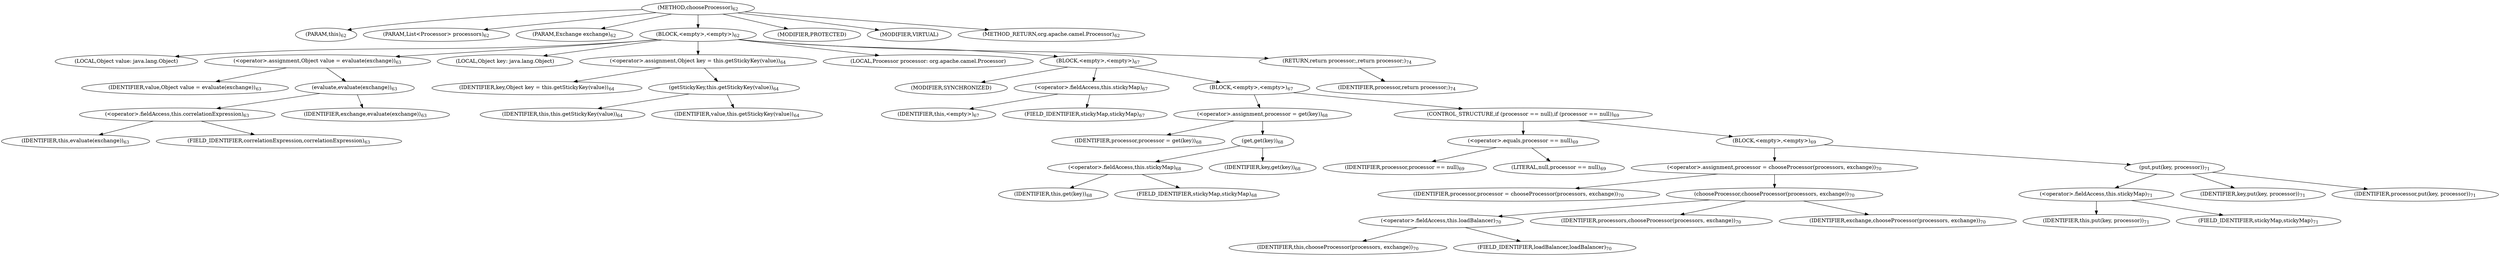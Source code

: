 digraph "chooseProcessor" {  
"132" [label = <(METHOD,chooseProcessor)<SUB>62</SUB>> ]
"15" [label = <(PARAM,this)<SUB>62</SUB>> ]
"133" [label = <(PARAM,List&lt;Processor&gt; processors)<SUB>62</SUB>> ]
"134" [label = <(PARAM,Exchange exchange)<SUB>62</SUB>> ]
"135" [label = <(BLOCK,&lt;empty&gt;,&lt;empty&gt;)<SUB>62</SUB>> ]
"136" [label = <(LOCAL,Object value: java.lang.Object)> ]
"137" [label = <(&lt;operator&gt;.assignment,Object value = evaluate(exchange))<SUB>63</SUB>> ]
"138" [label = <(IDENTIFIER,value,Object value = evaluate(exchange))<SUB>63</SUB>> ]
"139" [label = <(evaluate,evaluate(exchange))<SUB>63</SUB>> ]
"140" [label = <(&lt;operator&gt;.fieldAccess,this.correlationExpression)<SUB>63</SUB>> ]
"141" [label = <(IDENTIFIER,this,evaluate(exchange))<SUB>63</SUB>> ]
"142" [label = <(FIELD_IDENTIFIER,correlationExpression,correlationExpression)<SUB>63</SUB>> ]
"143" [label = <(IDENTIFIER,exchange,evaluate(exchange))<SUB>63</SUB>> ]
"144" [label = <(LOCAL,Object key: java.lang.Object)> ]
"145" [label = <(&lt;operator&gt;.assignment,Object key = this.getStickyKey(value))<SUB>64</SUB>> ]
"146" [label = <(IDENTIFIER,key,Object key = this.getStickyKey(value))<SUB>64</SUB>> ]
"147" [label = <(getStickyKey,this.getStickyKey(value))<SUB>64</SUB>> ]
"14" [label = <(IDENTIFIER,this,this.getStickyKey(value))<SUB>64</SUB>> ]
"148" [label = <(IDENTIFIER,value,this.getStickyKey(value))<SUB>64</SUB>> ]
"149" [label = <(LOCAL,Processor processor: org.apache.camel.Processor)> ]
"150" [label = <(BLOCK,&lt;empty&gt;,&lt;empty&gt;)<SUB>67</SUB>> ]
"151" [label = <(MODIFIER,SYNCHRONIZED)> ]
"152" [label = <(&lt;operator&gt;.fieldAccess,this.stickyMap)<SUB>67</SUB>> ]
"153" [label = <(IDENTIFIER,this,&lt;empty&gt;)<SUB>67</SUB>> ]
"154" [label = <(FIELD_IDENTIFIER,stickyMap,stickyMap)<SUB>67</SUB>> ]
"155" [label = <(BLOCK,&lt;empty&gt;,&lt;empty&gt;)<SUB>67</SUB>> ]
"156" [label = <(&lt;operator&gt;.assignment,processor = get(key))<SUB>68</SUB>> ]
"157" [label = <(IDENTIFIER,processor,processor = get(key))<SUB>68</SUB>> ]
"158" [label = <(get,get(key))<SUB>68</SUB>> ]
"159" [label = <(&lt;operator&gt;.fieldAccess,this.stickyMap)<SUB>68</SUB>> ]
"160" [label = <(IDENTIFIER,this,get(key))<SUB>68</SUB>> ]
"161" [label = <(FIELD_IDENTIFIER,stickyMap,stickyMap)<SUB>68</SUB>> ]
"162" [label = <(IDENTIFIER,key,get(key))<SUB>68</SUB>> ]
"163" [label = <(CONTROL_STRUCTURE,if (processor == null),if (processor == null))<SUB>69</SUB>> ]
"164" [label = <(&lt;operator&gt;.equals,processor == null)<SUB>69</SUB>> ]
"165" [label = <(IDENTIFIER,processor,processor == null)<SUB>69</SUB>> ]
"166" [label = <(LITERAL,null,processor == null)<SUB>69</SUB>> ]
"167" [label = <(BLOCK,&lt;empty&gt;,&lt;empty&gt;)<SUB>69</SUB>> ]
"168" [label = <(&lt;operator&gt;.assignment,processor = chooseProcessor(processors, exchange))<SUB>70</SUB>> ]
"169" [label = <(IDENTIFIER,processor,processor = chooseProcessor(processors, exchange))<SUB>70</SUB>> ]
"170" [label = <(chooseProcessor,chooseProcessor(processors, exchange))<SUB>70</SUB>> ]
"171" [label = <(&lt;operator&gt;.fieldAccess,this.loadBalancer)<SUB>70</SUB>> ]
"172" [label = <(IDENTIFIER,this,chooseProcessor(processors, exchange))<SUB>70</SUB>> ]
"173" [label = <(FIELD_IDENTIFIER,loadBalancer,loadBalancer)<SUB>70</SUB>> ]
"174" [label = <(IDENTIFIER,processors,chooseProcessor(processors, exchange))<SUB>70</SUB>> ]
"175" [label = <(IDENTIFIER,exchange,chooseProcessor(processors, exchange))<SUB>70</SUB>> ]
"176" [label = <(put,put(key, processor))<SUB>71</SUB>> ]
"177" [label = <(&lt;operator&gt;.fieldAccess,this.stickyMap)<SUB>71</SUB>> ]
"178" [label = <(IDENTIFIER,this,put(key, processor))<SUB>71</SUB>> ]
"179" [label = <(FIELD_IDENTIFIER,stickyMap,stickyMap)<SUB>71</SUB>> ]
"180" [label = <(IDENTIFIER,key,put(key, processor))<SUB>71</SUB>> ]
"181" [label = <(IDENTIFIER,processor,put(key, processor))<SUB>71</SUB>> ]
"182" [label = <(RETURN,return processor;,return processor;)<SUB>74</SUB>> ]
"183" [label = <(IDENTIFIER,processor,return processor;)<SUB>74</SUB>> ]
"184" [label = <(MODIFIER,PROTECTED)> ]
"185" [label = <(MODIFIER,VIRTUAL)> ]
"186" [label = <(METHOD_RETURN,org.apache.camel.Processor)<SUB>62</SUB>> ]
  "132" -> "15" 
  "132" -> "133" 
  "132" -> "134" 
  "132" -> "135" 
  "132" -> "184" 
  "132" -> "185" 
  "132" -> "186" 
  "135" -> "136" 
  "135" -> "137" 
  "135" -> "144" 
  "135" -> "145" 
  "135" -> "149" 
  "135" -> "150" 
  "135" -> "182" 
  "137" -> "138" 
  "137" -> "139" 
  "139" -> "140" 
  "139" -> "143" 
  "140" -> "141" 
  "140" -> "142" 
  "145" -> "146" 
  "145" -> "147" 
  "147" -> "14" 
  "147" -> "148" 
  "150" -> "151" 
  "150" -> "152" 
  "150" -> "155" 
  "152" -> "153" 
  "152" -> "154" 
  "155" -> "156" 
  "155" -> "163" 
  "156" -> "157" 
  "156" -> "158" 
  "158" -> "159" 
  "158" -> "162" 
  "159" -> "160" 
  "159" -> "161" 
  "163" -> "164" 
  "163" -> "167" 
  "164" -> "165" 
  "164" -> "166" 
  "167" -> "168" 
  "167" -> "176" 
  "168" -> "169" 
  "168" -> "170" 
  "170" -> "171" 
  "170" -> "174" 
  "170" -> "175" 
  "171" -> "172" 
  "171" -> "173" 
  "176" -> "177" 
  "176" -> "180" 
  "176" -> "181" 
  "177" -> "178" 
  "177" -> "179" 
  "182" -> "183" 
}
